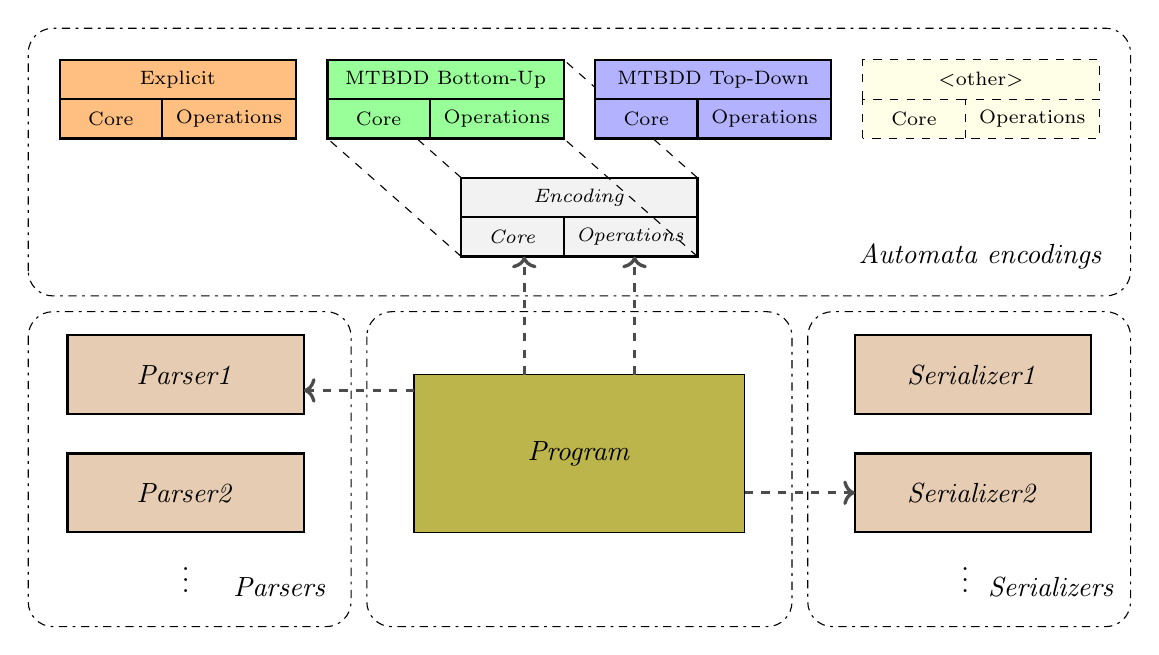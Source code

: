 \begin{tikzpicture}
[
  scale=1,
  transform shape,
	gen/.style={thick,fill=gray!10},
	expl/.style={thick,fill=orange!50},
	bu/.style={thick,fill=green!40},
	td/.style={thick,fill=blue!30},
	other/.style={fill=yellow!10,dashed}
]

% encodings
\draw[dashed] (0,1) -- (-1.7,2.5);
\draw[dashed] (0,0) -- (-1.7,1.5);
\draw[dashed] (3,1) -- (1.3,2.5);

\draw (0,0.5) rectangle +(3, 0.5) [gen] node[midway] {\textit{\scriptsize{Encoding}}};
\draw (0,0) rectangle +(1.3, 0.5) [gen] node[midway] {\textit{\scriptsize{Core}}};
\draw (1.3,0) rectangle +(1.7, 0.5) [gen] node[midway] {\textit{\scriptsize{Operations}}};

\draw (-5.1,2) rectangle +(3, 0.5) [expl] node[midway] {\scriptsize{Explicit}};
\draw (-5.1,1.5) rectangle +(1.3, 0.5) [expl] node[midway] {\scriptsize{Core}};
\draw (-3.8,1.5) rectangle +(1.7, 0.5) [expl] node[midway] {\scriptsize{Operations}};

\draw (-1.7,2) rectangle +(3, 0.5) [bu] node[midway] {\scriptsize{MTBDD Bottom-Up}};
\draw (-1.7,1.5) rectangle +(1.3, 0.5) [bu] node[midway] {\scriptsize{Core}};
\draw (-0.4,1.5) rectangle +(1.7, 0.5) [bu] node[midway] {\scriptsize{Operations}};

\draw (1.7,2) rectangle +(3, 0.5) [td] node[midway] {\scriptsize{MTBDD Top-Down}};
\draw (1.7,1.5) rectangle +(1.3, 0.5) [td] node[midway] {\scriptsize{Core}};
\draw (3.0,1.5) rectangle +(1.7, 0.5) [td] node[midway] {\scriptsize{Operations}};

\draw (5.1,2) rectangle +(3, 0.5) [other] node[midway] {\scriptsize{$<$other$>$}};
\draw (5.1,1.5) rectangle +(1.3, 0.5) [other] node[midway] {\scriptsize{Core}};
\draw (6.4,1.5) rectangle +(1.7, 0.5) [other] node[midway] {\scriptsize{Operations}};

\draw[dashed] (3,0) -- (1.3,1.5);

\draw[rounded corners=9,dash pattern=on 3pt off 2pt on 1pt off 2pt] (-5.5,-0.5) rectangle +(14,3.4);

\draw (6.6,0) node {\textit{Automata encodings}};


% parsers
\draw (-5,-2) rectangle +(3, 1) [gen,fill=brown!40] node[midway] (parser1) {\textit{Parser1}};
\draw (-5,-3.5) rectangle +(3, 1) [gen,fill=brown!40] node[midway] {\textit{Parser2}};
\draw (-3.5,-4) node {$\vdots$};

\draw[rounded corners=9,dash pattern=on 3pt off 2pt on 1pt off 2pt] (-5.5,-0.7) rectangle +(4.1,-4);
\draw (-2.3,-4.2) node {\textit{Parsers}};

% serializers
\draw (5,-2) rectangle +(3, 1) [gen,fill=brown!40] node[midway] {\textit{Serializer1}};
\draw (5,-3.5) rectangle +(3, 1) [gen,fill=brown!40] node[midway] {\textit{Serializer2}};
\draw (6.4,-4) node {$\vdots$};

\draw[rounded corners=9,dash pattern=on 3pt off 2pt on 1pt off 2pt] (4.4,-0.7) rectangle +(4.1,-4);
\draw (7.5,-4.2) node {\textit{Serializers}};

% program
\draw[rounded corners=9,dash pattern=on 3pt off 2pt on 1pt off 2pt] (-1.2,-0.7) rectangle +(5.4,-4);

\draw[fill=olive!60] (-0.6,-1.5) rectangle (3.6,-3.5) node[midway] {\textit{Program}};

\draw[very thick,dashed,->,black!70] (-0.6,-1.7) -- (-2,-1.7);
\draw[very thick,dashed,->,black!70] (3.6,-3) -- (5,-3);
\draw[very thick,dashed,->,black!70] (0.8,-1.5) -- (0.8,0);
\draw[very thick,dashed,->,black!70] (2.2,-1.5) -- (2.2,0);

\end{tikzpicture}
